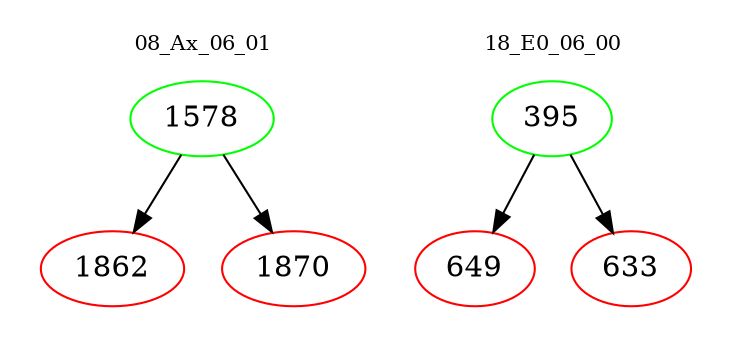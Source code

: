 digraph{
subgraph cluster_0 {
color = white
label = "08_Ax_06_01";
fontsize=10;
T0_1578 [label="1578", color="green"]
T0_1578 -> T0_1862 [color="black"]
T0_1862 [label="1862", color="red"]
T0_1578 -> T0_1870 [color="black"]
T0_1870 [label="1870", color="red"]
}
subgraph cluster_1 {
color = white
label = "18_E0_06_00";
fontsize=10;
T1_395 [label="395", color="green"]
T1_395 -> T1_649 [color="black"]
T1_649 [label="649", color="red"]
T1_395 -> T1_633 [color="black"]
T1_633 [label="633", color="red"]
}
}
